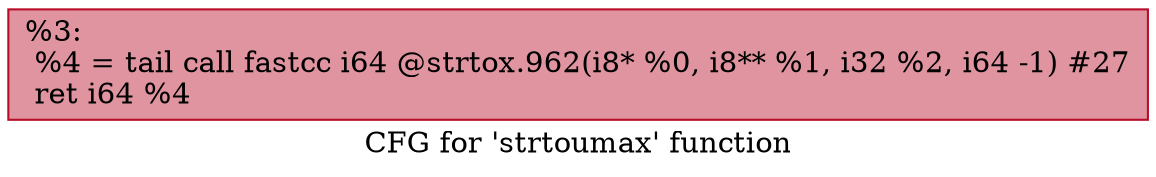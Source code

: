 digraph "CFG for 'strtoumax' function" {
	label="CFG for 'strtoumax' function";

	Node0x25623e0 [shape=record,color="#b70d28ff", style=filled, fillcolor="#b70d2870",label="{%3:\l  %4 = tail call fastcc i64 @strtox.962(i8* %0, i8** %1, i32 %2, i64 -1) #27\l  ret i64 %4\l}"];
}
